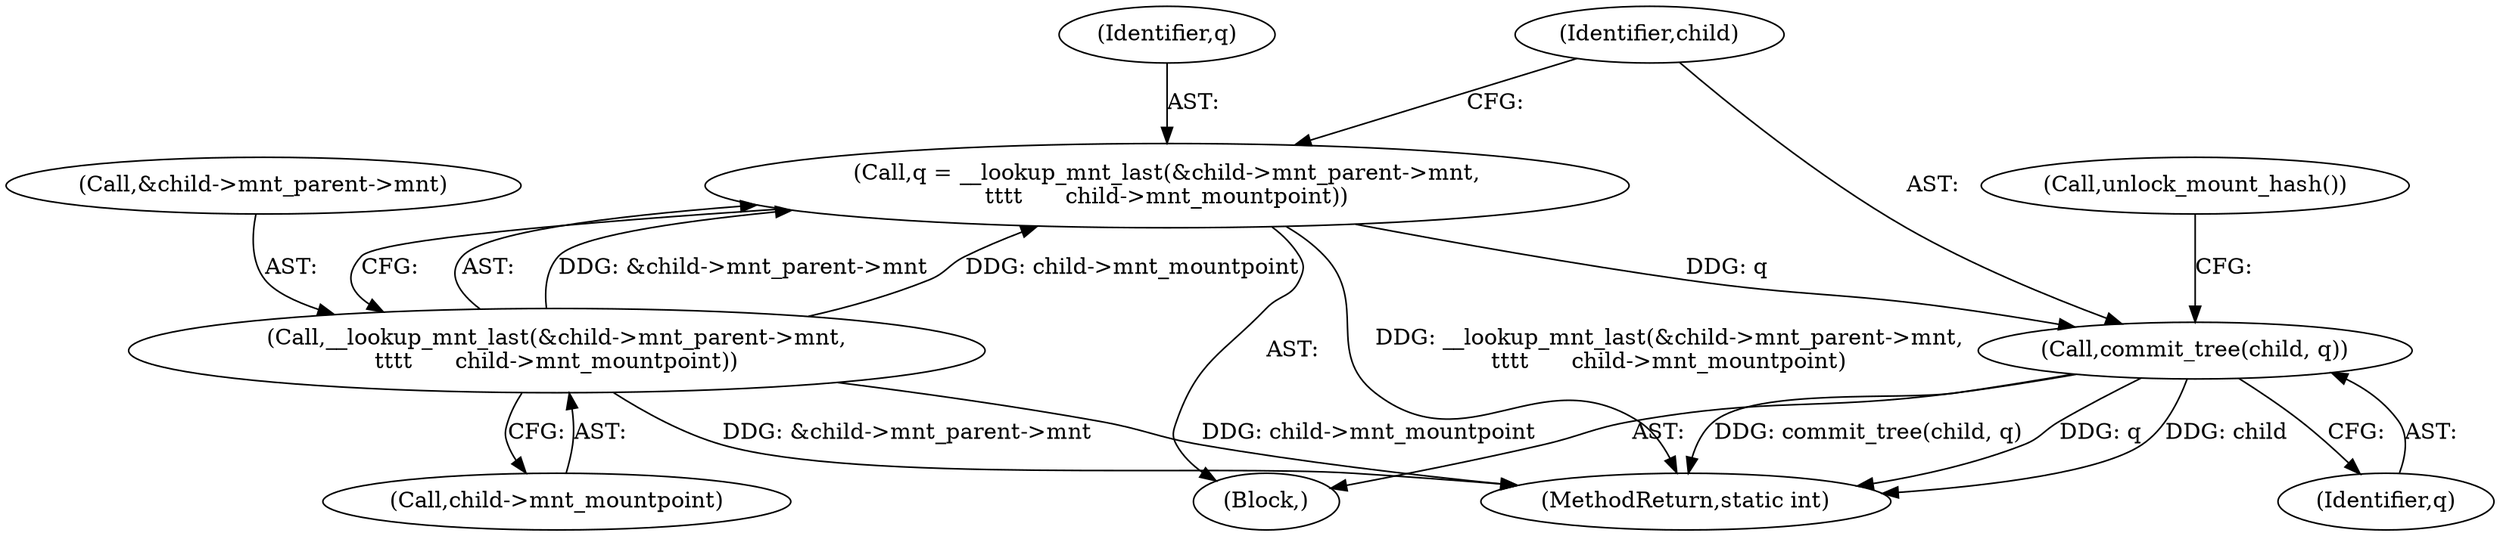 digraph "0_linux_d29216842a85c7970c536108e093963f02714498_0@pointer" {
"1000212" [label="(Call,commit_tree(child, q))"];
"1000200" [label="(Call,q = __lookup_mnt_last(&child->mnt_parent->mnt,\n\t\t\t\t      child->mnt_mountpoint))"];
"1000202" [label="(Call,__lookup_mnt_last(&child->mnt_parent->mnt,\n\t\t\t\t      child->mnt_mountpoint))"];
"1000200" [label="(Call,q = __lookup_mnt_last(&child->mnt_parent->mnt,\n\t\t\t\t      child->mnt_mountpoint))"];
"1000201" [label="(Identifier,q)"];
"1000209" [label="(Call,child->mnt_mountpoint)"];
"1000203" [label="(Call,&child->mnt_parent->mnt)"];
"1000249" [label="(MethodReturn,static int)"];
"1000193" [label="(Block,)"];
"1000215" [label="(Call,unlock_mount_hash())"];
"1000213" [label="(Identifier,child)"];
"1000202" [label="(Call,__lookup_mnt_last(&child->mnt_parent->mnt,\n\t\t\t\t      child->mnt_mountpoint))"];
"1000214" [label="(Identifier,q)"];
"1000212" [label="(Call,commit_tree(child, q))"];
"1000212" -> "1000193"  [label="AST: "];
"1000212" -> "1000214"  [label="CFG: "];
"1000213" -> "1000212"  [label="AST: "];
"1000214" -> "1000212"  [label="AST: "];
"1000215" -> "1000212"  [label="CFG: "];
"1000212" -> "1000249"  [label="DDG: commit_tree(child, q)"];
"1000212" -> "1000249"  [label="DDG: q"];
"1000212" -> "1000249"  [label="DDG: child"];
"1000200" -> "1000212"  [label="DDG: q"];
"1000200" -> "1000193"  [label="AST: "];
"1000200" -> "1000202"  [label="CFG: "];
"1000201" -> "1000200"  [label="AST: "];
"1000202" -> "1000200"  [label="AST: "];
"1000213" -> "1000200"  [label="CFG: "];
"1000200" -> "1000249"  [label="DDG: __lookup_mnt_last(&child->mnt_parent->mnt,\n\t\t\t\t      child->mnt_mountpoint)"];
"1000202" -> "1000200"  [label="DDG: &child->mnt_parent->mnt"];
"1000202" -> "1000200"  [label="DDG: child->mnt_mountpoint"];
"1000202" -> "1000209"  [label="CFG: "];
"1000203" -> "1000202"  [label="AST: "];
"1000209" -> "1000202"  [label="AST: "];
"1000202" -> "1000249"  [label="DDG: child->mnt_mountpoint"];
"1000202" -> "1000249"  [label="DDG: &child->mnt_parent->mnt"];
}
